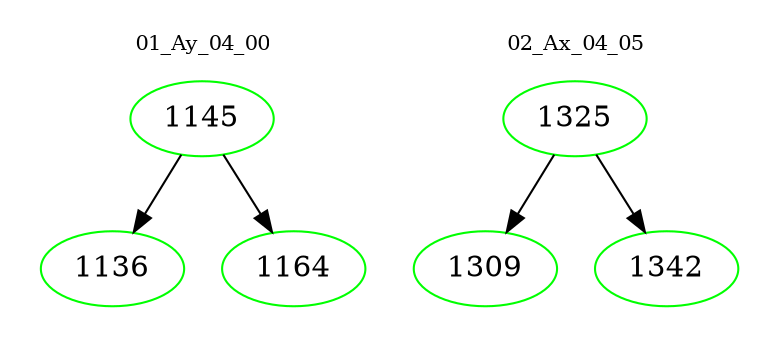 digraph{
subgraph cluster_0 {
color = white
label = "01_Ay_04_00";
fontsize=10;
T0_1145 [label="1145", color="green"]
T0_1145 -> T0_1136 [color="black"]
T0_1136 [label="1136", color="green"]
T0_1145 -> T0_1164 [color="black"]
T0_1164 [label="1164", color="green"]
}
subgraph cluster_1 {
color = white
label = "02_Ax_04_05";
fontsize=10;
T1_1325 [label="1325", color="green"]
T1_1325 -> T1_1309 [color="black"]
T1_1309 [label="1309", color="green"]
T1_1325 -> T1_1342 [color="black"]
T1_1342 [label="1342", color="green"]
}
}
